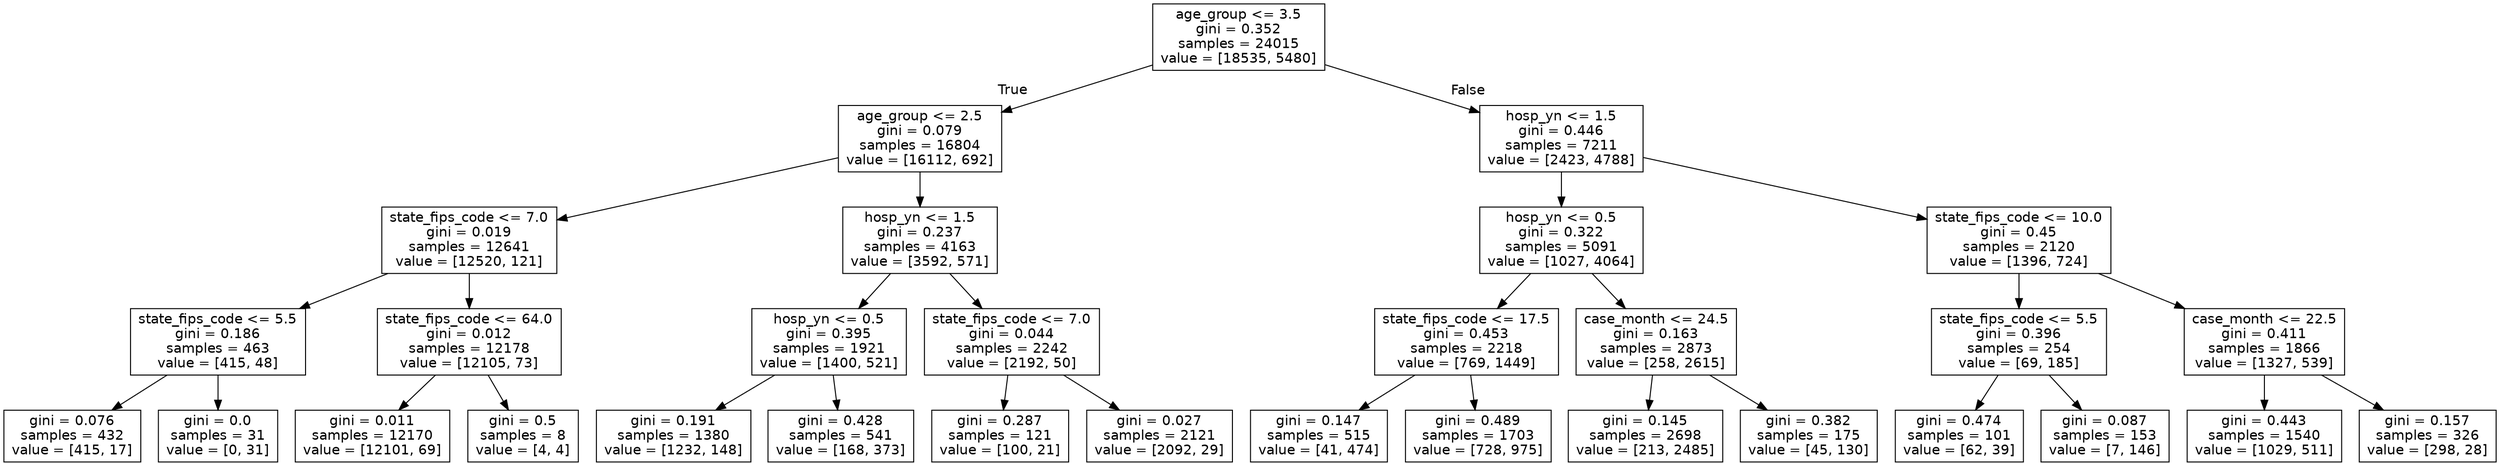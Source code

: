 digraph Tree {
node [shape=box, fontname="helvetica"] ;
edge [fontname="helvetica"] ;
0 [label="age_group <= 3.5\ngini = 0.352\nsamples = 24015\nvalue = [18535, 5480]"] ;
1 [label="age_group <= 2.5\ngini = 0.079\nsamples = 16804\nvalue = [16112, 692]"] ;
0 -> 1 [labeldistance=2.5, labelangle=45, headlabel="True"] ;
2 [label="state_fips_code <= 7.0\ngini = 0.019\nsamples = 12641\nvalue = [12520, 121]"] ;
1 -> 2 ;
3 [label="state_fips_code <= 5.5\ngini = 0.186\nsamples = 463\nvalue = [415, 48]"] ;
2 -> 3 ;
4 [label="gini = 0.076\nsamples = 432\nvalue = [415, 17]"] ;
3 -> 4 ;
5 [label="gini = 0.0\nsamples = 31\nvalue = [0, 31]"] ;
3 -> 5 ;
6 [label="state_fips_code <= 64.0\ngini = 0.012\nsamples = 12178\nvalue = [12105, 73]"] ;
2 -> 6 ;
7 [label="gini = 0.011\nsamples = 12170\nvalue = [12101, 69]"] ;
6 -> 7 ;
8 [label="gini = 0.5\nsamples = 8\nvalue = [4, 4]"] ;
6 -> 8 ;
9 [label="hosp_yn <= 1.5\ngini = 0.237\nsamples = 4163\nvalue = [3592, 571]"] ;
1 -> 9 ;
10 [label="hosp_yn <= 0.5\ngini = 0.395\nsamples = 1921\nvalue = [1400, 521]"] ;
9 -> 10 ;
11 [label="gini = 0.191\nsamples = 1380\nvalue = [1232, 148]"] ;
10 -> 11 ;
12 [label="gini = 0.428\nsamples = 541\nvalue = [168, 373]"] ;
10 -> 12 ;
13 [label="state_fips_code <= 7.0\ngini = 0.044\nsamples = 2242\nvalue = [2192, 50]"] ;
9 -> 13 ;
14 [label="gini = 0.287\nsamples = 121\nvalue = [100, 21]"] ;
13 -> 14 ;
15 [label="gini = 0.027\nsamples = 2121\nvalue = [2092, 29]"] ;
13 -> 15 ;
16 [label="hosp_yn <= 1.5\ngini = 0.446\nsamples = 7211\nvalue = [2423, 4788]"] ;
0 -> 16 [labeldistance=2.5, labelangle=-45, headlabel="False"] ;
17 [label="hosp_yn <= 0.5\ngini = 0.322\nsamples = 5091\nvalue = [1027, 4064]"] ;
16 -> 17 ;
18 [label="state_fips_code <= 17.5\ngini = 0.453\nsamples = 2218\nvalue = [769, 1449]"] ;
17 -> 18 ;
19 [label="gini = 0.147\nsamples = 515\nvalue = [41, 474]"] ;
18 -> 19 ;
20 [label="gini = 0.489\nsamples = 1703\nvalue = [728, 975]"] ;
18 -> 20 ;
21 [label="case_month <= 24.5\ngini = 0.163\nsamples = 2873\nvalue = [258, 2615]"] ;
17 -> 21 ;
22 [label="gini = 0.145\nsamples = 2698\nvalue = [213, 2485]"] ;
21 -> 22 ;
23 [label="gini = 0.382\nsamples = 175\nvalue = [45, 130]"] ;
21 -> 23 ;
24 [label="state_fips_code <= 10.0\ngini = 0.45\nsamples = 2120\nvalue = [1396, 724]"] ;
16 -> 24 ;
25 [label="state_fips_code <= 5.5\ngini = 0.396\nsamples = 254\nvalue = [69, 185]"] ;
24 -> 25 ;
26 [label="gini = 0.474\nsamples = 101\nvalue = [62, 39]"] ;
25 -> 26 ;
27 [label="gini = 0.087\nsamples = 153\nvalue = [7, 146]"] ;
25 -> 27 ;
28 [label="case_month <= 22.5\ngini = 0.411\nsamples = 1866\nvalue = [1327, 539]"] ;
24 -> 28 ;
29 [label="gini = 0.443\nsamples = 1540\nvalue = [1029, 511]"] ;
28 -> 29 ;
30 [label="gini = 0.157\nsamples = 326\nvalue = [298, 28]"] ;
28 -> 30 ;
}